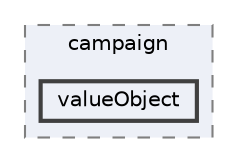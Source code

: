 digraph "repository/campaign/src/main/java/com/sterlite/cal/campaign/valueObject"
{
 // LATEX_PDF_SIZE
  bgcolor="transparent";
  edge [fontname=Helvetica,fontsize=10,labelfontname=Helvetica,labelfontsize=10];
  node [fontname=Helvetica,fontsize=10,shape=box,height=0.2,width=0.4];
  compound=true
  subgraph clusterdir_71a750f8955c1a430eb48213c593c170 {
    graph [ bgcolor="#edf0f7", pencolor="grey50", label="campaign", fontname=Helvetica,fontsize=10 style="filled,dashed", URL="dir_71a750f8955c1a430eb48213c593c170.html",tooltip=""]
  dir_6845275b44ad50fdd445aae9cc7506ab [label="valueObject", fillcolor="#edf0f7", color="grey25", style="filled,bold", URL="dir_6845275b44ad50fdd445aae9cc7506ab.html",tooltip=""];
  }
}
